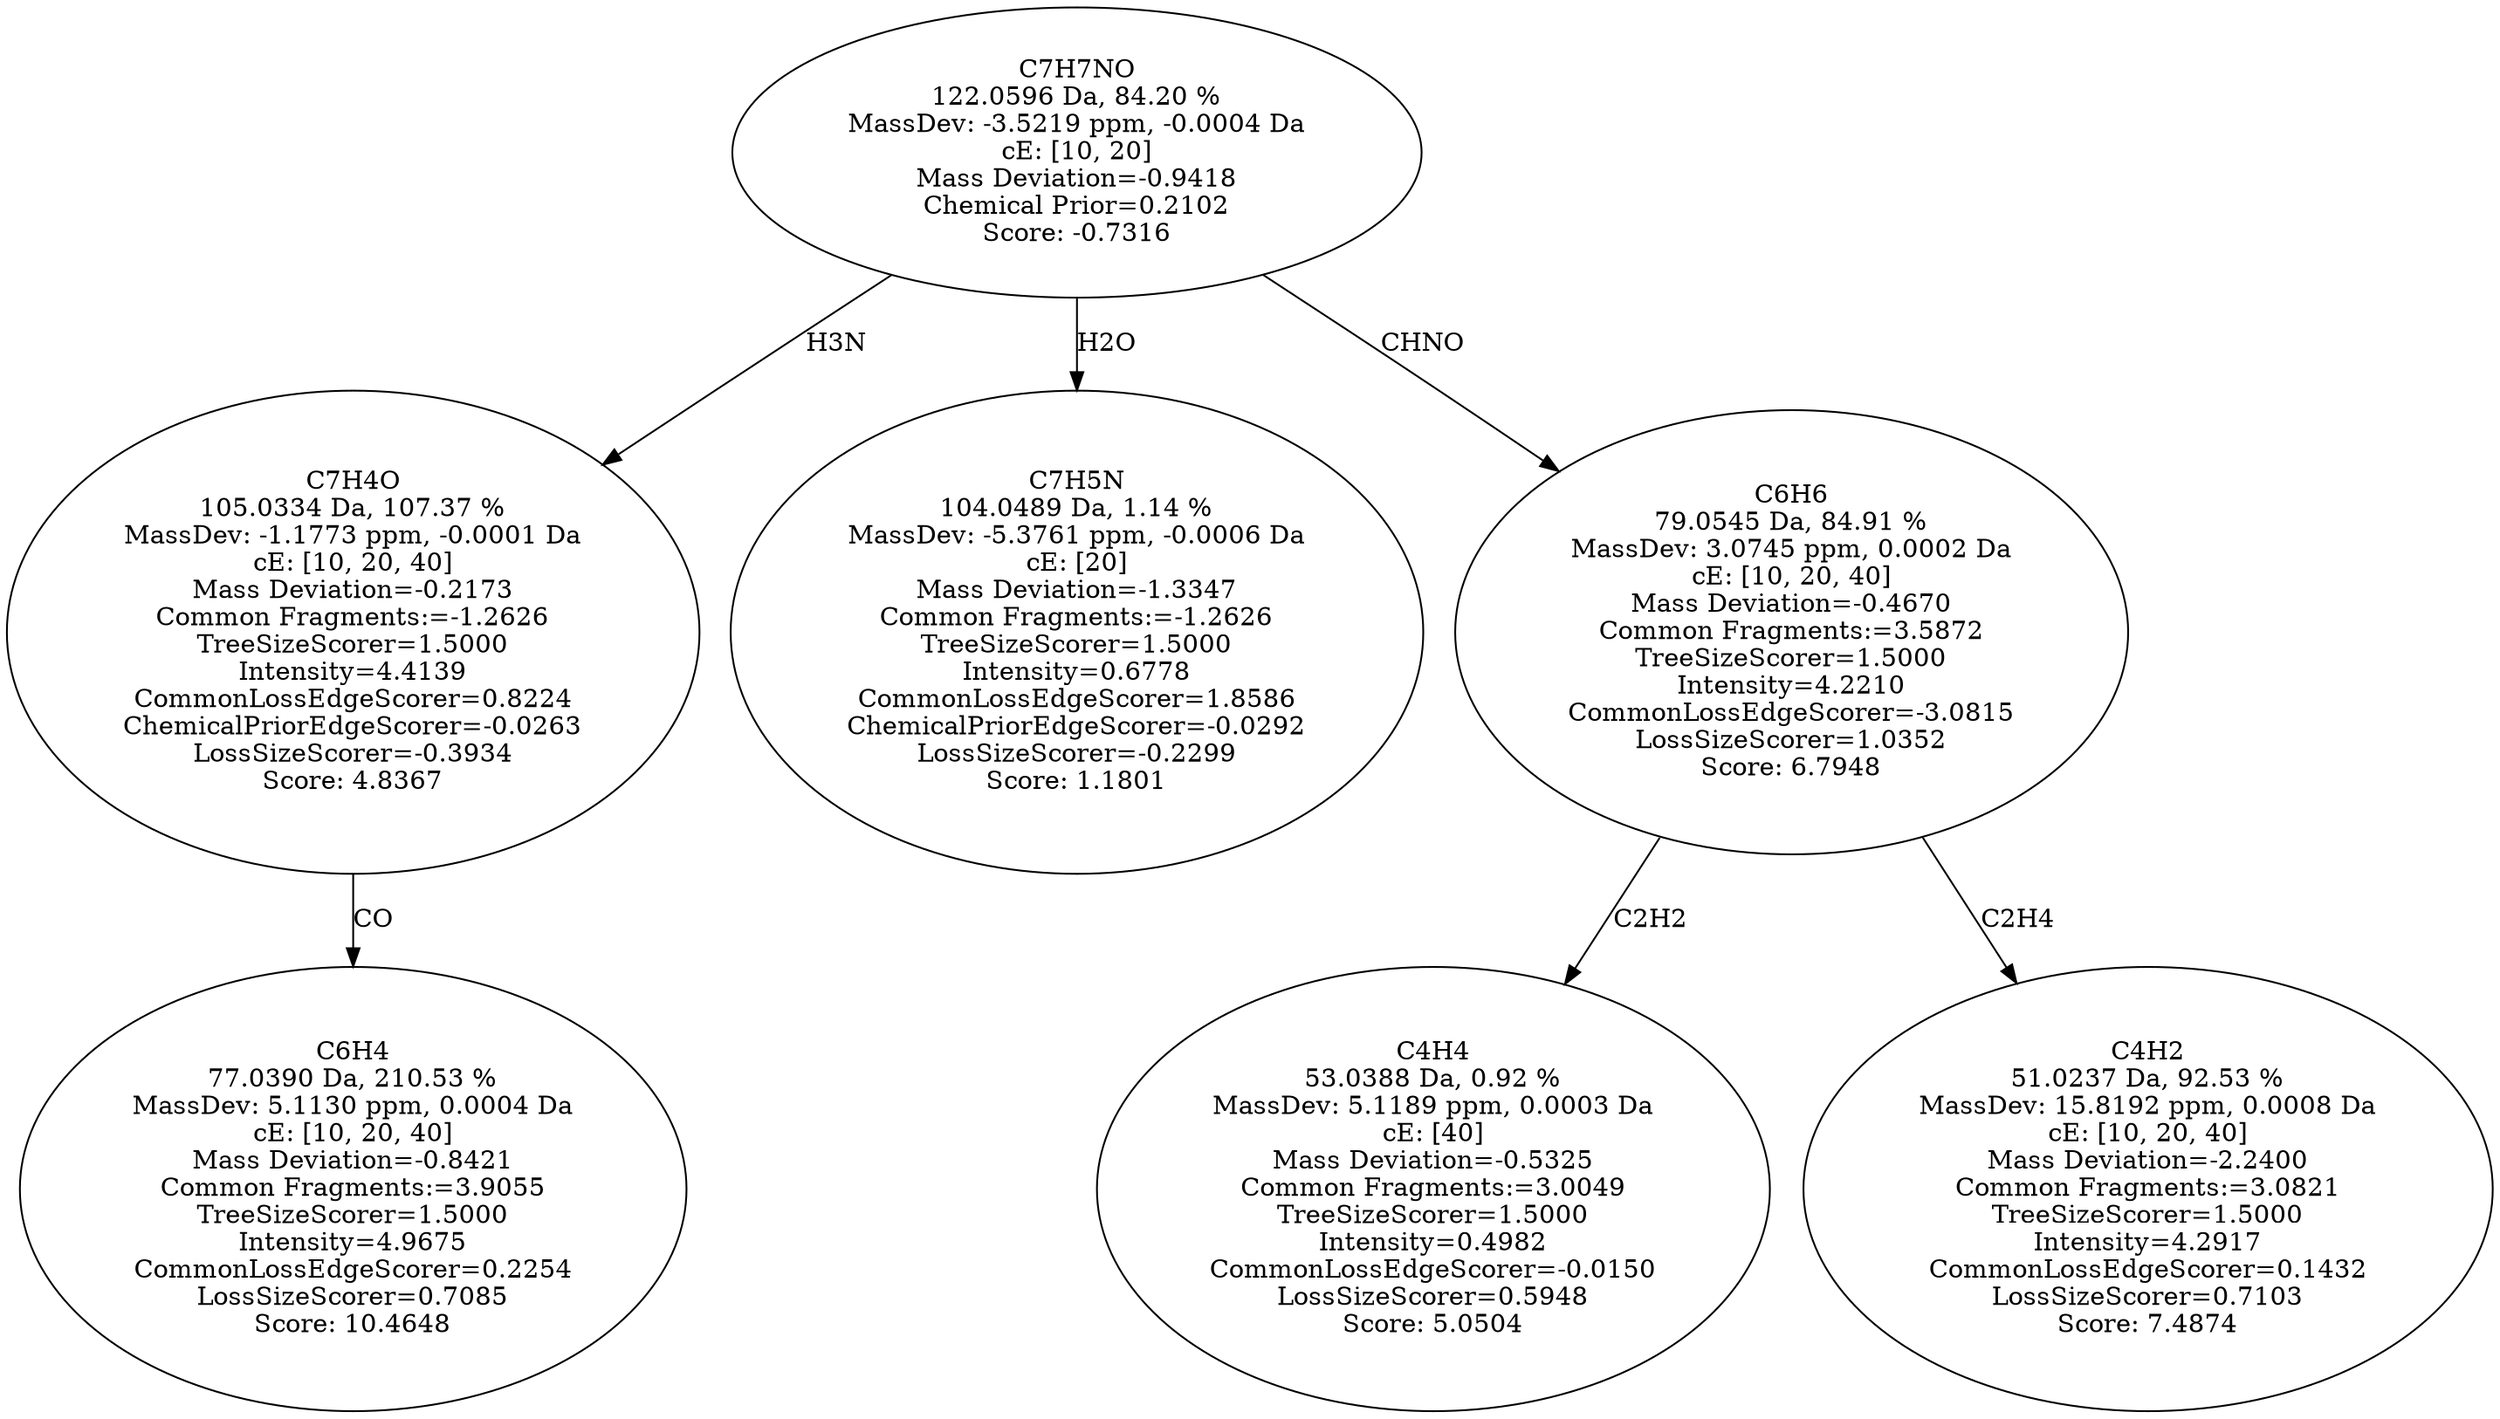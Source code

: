 strict digraph {
v1 [label="C6H4\n77.0390 Da, 210.53 %\nMassDev: 5.1130 ppm, 0.0004 Da\ncE: [10, 20, 40]\nMass Deviation=-0.8421\nCommon Fragments:=3.9055\nTreeSizeScorer=1.5000\nIntensity=4.9675\nCommonLossEdgeScorer=0.2254\nLossSizeScorer=0.7085\nScore: 10.4648"];
v2 [label="C7H4O\n105.0334 Da, 107.37 %\nMassDev: -1.1773 ppm, -0.0001 Da\ncE: [10, 20, 40]\nMass Deviation=-0.2173\nCommon Fragments:=-1.2626\nTreeSizeScorer=1.5000\nIntensity=4.4139\nCommonLossEdgeScorer=0.8224\nChemicalPriorEdgeScorer=-0.0263\nLossSizeScorer=-0.3934\nScore: 4.8367"];
v3 [label="C7H5N\n104.0489 Da, 1.14 %\nMassDev: -5.3761 ppm, -0.0006 Da\ncE: [20]\nMass Deviation=-1.3347\nCommon Fragments:=-1.2626\nTreeSizeScorer=1.5000\nIntensity=0.6778\nCommonLossEdgeScorer=1.8586\nChemicalPriorEdgeScorer=-0.0292\nLossSizeScorer=-0.2299\nScore: 1.1801"];
v4 [label="C4H4\n53.0388 Da, 0.92 %\nMassDev: 5.1189 ppm, 0.0003 Da\ncE: [40]\nMass Deviation=-0.5325\nCommon Fragments:=3.0049\nTreeSizeScorer=1.5000\nIntensity=0.4982\nCommonLossEdgeScorer=-0.0150\nLossSizeScorer=0.5948\nScore: 5.0504"];
v5 [label="C4H2\n51.0237 Da, 92.53 %\nMassDev: 15.8192 ppm, 0.0008 Da\ncE: [10, 20, 40]\nMass Deviation=-2.2400\nCommon Fragments:=3.0821\nTreeSizeScorer=1.5000\nIntensity=4.2917\nCommonLossEdgeScorer=0.1432\nLossSizeScorer=0.7103\nScore: 7.4874"];
v6 [label="C6H6\n79.0545 Da, 84.91 %\nMassDev: 3.0745 ppm, 0.0002 Da\ncE: [10, 20, 40]\nMass Deviation=-0.4670\nCommon Fragments:=3.5872\nTreeSizeScorer=1.5000\nIntensity=4.2210\nCommonLossEdgeScorer=-3.0815\nLossSizeScorer=1.0352\nScore: 6.7948"];
v7 [label="C7H7NO\n122.0596 Da, 84.20 %\nMassDev: -3.5219 ppm, -0.0004 Da\ncE: [10, 20]\nMass Deviation=-0.9418\nChemical Prior=0.2102\nScore: -0.7316"];
v2 -> v1 [label="CO"];
v7 -> v2 [label="H3N"];
v7 -> v3 [label="H2O"];
v6 -> v4 [label="C2H2"];
v6 -> v5 [label="C2H4"];
v7 -> v6 [label="CHNO"];
}
